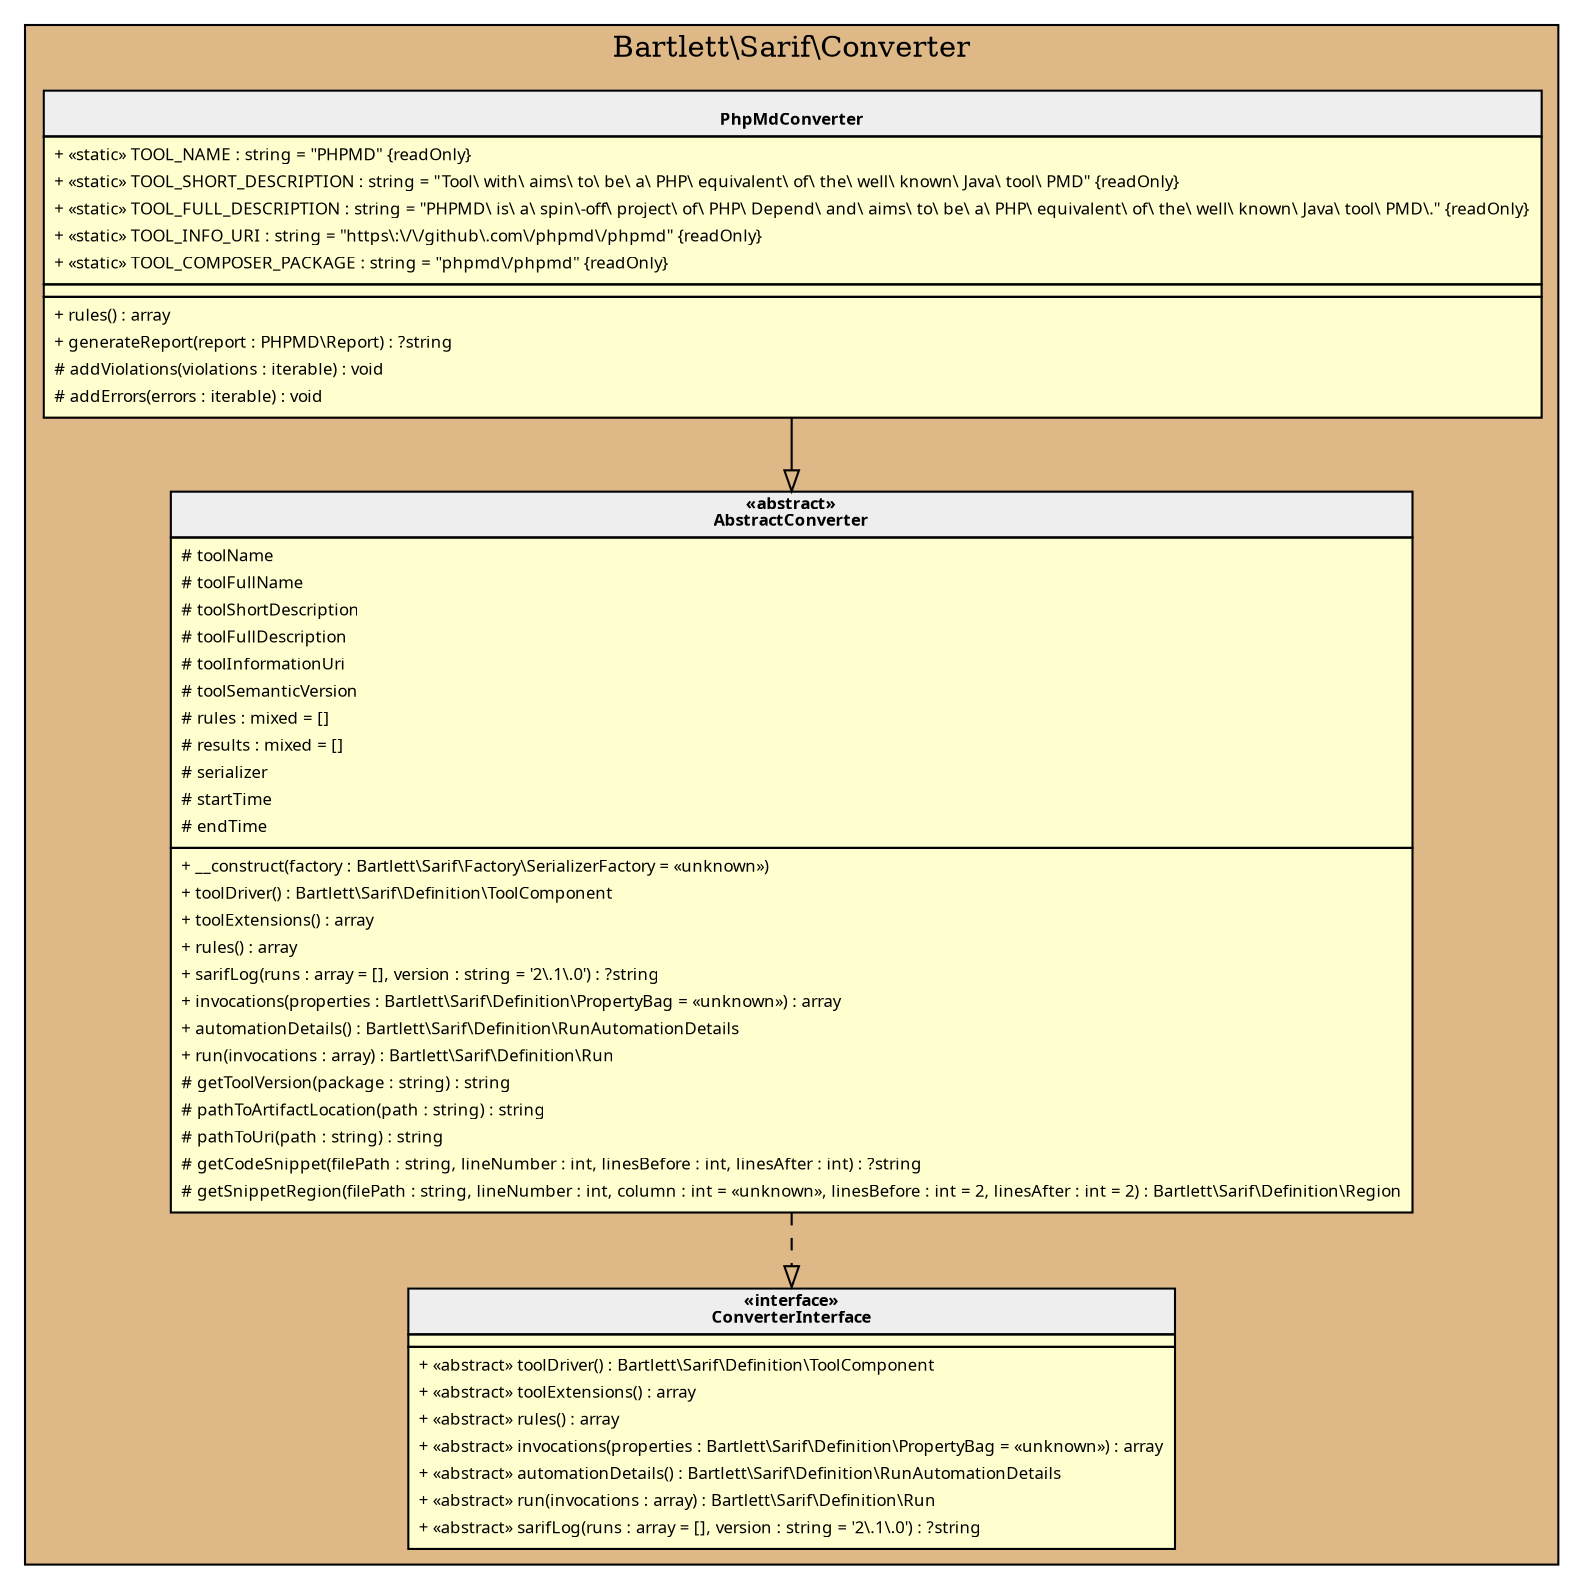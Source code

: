 digraph {
  graph [name="G" overlap="false" rankdir="TB" bgcolor="transparent"]
  node [fontname="Verdana" fontsize=8 shape="none" margin=0 fillcolor="#FEFECE" style="filled"]
  edge [fontname="Verdana" fontsize=8]
  subgraph cluster_0 {
    graph [bgcolor="BurlyWood"]
    label = "Bartlett\\Sarif\\Converter"
    "Bartlett\\Sarif\\Converter\\PhpMdConverter" [shape="none" label=<
<table cellspacing="0" border="0" cellborder="1">
    <tr><td bgcolor="#eeeeee"><b><br/>PhpMdConverter</b></td></tr>
    <tr><td><table border="0" cellspacing="0" cellpadding="2">
    <tr><td align="left">+ «static» TOOL_NAME : string = "PHPMD" {readOnly}</td></tr>
    <tr><td align="left">+ «static» TOOL_SHORT_DESCRIPTION : string = "Tool\ with\ aims\ to\ be\ a\ PHP\ equivalent\ of\ the\ well\ known\ Java\ tool\ PMD" {readOnly}</td></tr>
    <tr><td align="left">+ «static» TOOL_FULL_DESCRIPTION : string = "PHPMD\ is\ a\ spin\-off\ project\ of\ PHP\ Depend\ and\ aims\ to\ be\ a\ PHP\ equivalent\ of\ the\ well\ known\ Java\ tool\ PMD\." {readOnly}</td></tr>
    <tr><td align="left">+ «static» TOOL_INFO_URI : string = "https\:\/\/github\.com\/phpmd\/phpmd" {readOnly}</td></tr>
    <tr><td align="left">+ «static» TOOL_COMPOSER_PACKAGE : string = "phpmd\/phpmd" {readOnly}</td></tr>
</table></td></tr>
    <tr><td></td></tr>
    <tr><td><table border="0" cellspacing="0" cellpadding="2">
    <tr><td align="left">+ rules() : array</td></tr>
    <tr><td align="left">+ generateReport(report : PHPMD\\Report) : ?string</td></tr>
    <tr><td align="left"># addViolations(violations : iterable) : void</td></tr>
    <tr><td align="left"># addErrors(errors : iterable) : void</td></tr>
</table></td></tr>
</table>>]
    "Bartlett\\Sarif\\Converter\\AbstractConverter" [shape="none" label=<
<table cellspacing="0" border="0" cellborder="1">
    <tr><td bgcolor="#eeeeee"><b>«abstract»<br/>AbstractConverter</b></td></tr>
    <tr><td><table border="0" cellspacing="0" cellpadding="2">
    <tr><td align="left"># toolName</td></tr>
    <tr><td align="left"># toolFullName</td></tr>
    <tr><td align="left"># toolShortDescription</td></tr>
    <tr><td align="left"># toolFullDescription</td></tr>
    <tr><td align="left"># toolInformationUri</td></tr>
    <tr><td align="left"># toolSemanticVersion</td></tr>
    <tr><td align="left"># rules : mixed = []</td></tr>
    <tr><td align="left"># results : mixed = []</td></tr>
    <tr><td align="left"># serializer</td></tr>
    <tr><td align="left"># startTime</td></tr>
    <tr><td align="left"># endTime</td></tr>
</table></td></tr>
    <tr><td><table border="0" cellspacing="0" cellpadding="2">
    <tr><td align="left">+ __construct(factory : Bartlett\\Sarif\\Factory\\SerializerFactory = «unknown»)</td></tr>
    <tr><td align="left">+ toolDriver() : Bartlett\\Sarif\\Definition\\ToolComponent</td></tr>
    <tr><td align="left">+ toolExtensions() : array</td></tr>
    <tr><td align="left">+ rules() : array</td></tr>
    <tr><td align="left">+ sarifLog(runs : array = [], version : string = '2\.1\.0') : ?string</td></tr>
    <tr><td align="left">+ invocations(properties : Bartlett\\Sarif\\Definition\\PropertyBag = «unknown») : array</td></tr>
    <tr><td align="left">+ automationDetails() : Bartlett\\Sarif\\Definition\\RunAutomationDetails</td></tr>
    <tr><td align="left">+ run(invocations : array) : Bartlett\\Sarif\\Definition\\Run</td></tr>
    <tr><td align="left"># getToolVersion(package : string) : string</td></tr>
    <tr><td align="left"># pathToArtifactLocation(path : string) : string</td></tr>
    <tr><td align="left"># pathToUri(path : string) : string</td></tr>
    <tr><td align="left"># getCodeSnippet(filePath : string, lineNumber : int, linesBefore : int, linesAfter : int) : ?string</td></tr>
    <tr><td align="left"># getSnippetRegion(filePath : string, lineNumber : int, column : int = «unknown», linesBefore : int = 2, linesAfter : int = 2) : Bartlett\\Sarif\\Definition\\Region</td></tr>
</table></td></tr>
</table>>]
    "Bartlett\\Sarif\\Converter\\ConverterInterface" [shape="none" label=<
<table cellspacing="0" border="0" cellborder="1">
    <tr><td bgcolor="#eeeeee"><b>«interface»<br/>ConverterInterface</b></td></tr>
    <tr><td></td></tr>
    <tr><td><table border="0" cellspacing="0" cellpadding="2">
    <tr><td align="left">+ «abstract» toolDriver() : Bartlett\\Sarif\\Definition\\ToolComponent</td></tr>
    <tr><td align="left">+ «abstract» toolExtensions() : array</td></tr>
    <tr><td align="left">+ «abstract» rules() : array</td></tr>
    <tr><td align="left">+ «abstract» invocations(properties : Bartlett\\Sarif\\Definition\\PropertyBag = «unknown») : array</td></tr>
    <tr><td align="left">+ «abstract» automationDetails() : Bartlett\\Sarif\\Definition\\RunAutomationDetails</td></tr>
    <tr><td align="left">+ «abstract» run(invocations : array) : Bartlett\\Sarif\\Definition\\Run</td></tr>
    <tr><td align="left">+ «abstract» sarifLog(runs : array = [], version : string = '2\.1\.0') : ?string</td></tr>
</table></td></tr>
</table>>]
  }
  "Bartlett\\Sarif\\Converter\\AbstractConverter" -> "Bartlett\\Sarif\\Converter\\ConverterInterface" [arrowhead="empty" style="dashed"]
  "Bartlett\\Sarif\\Converter\\PhpMdConverter" -> "Bartlett\\Sarif\\Converter\\AbstractConverter" [arrowhead="empty" style="filled"]
}
